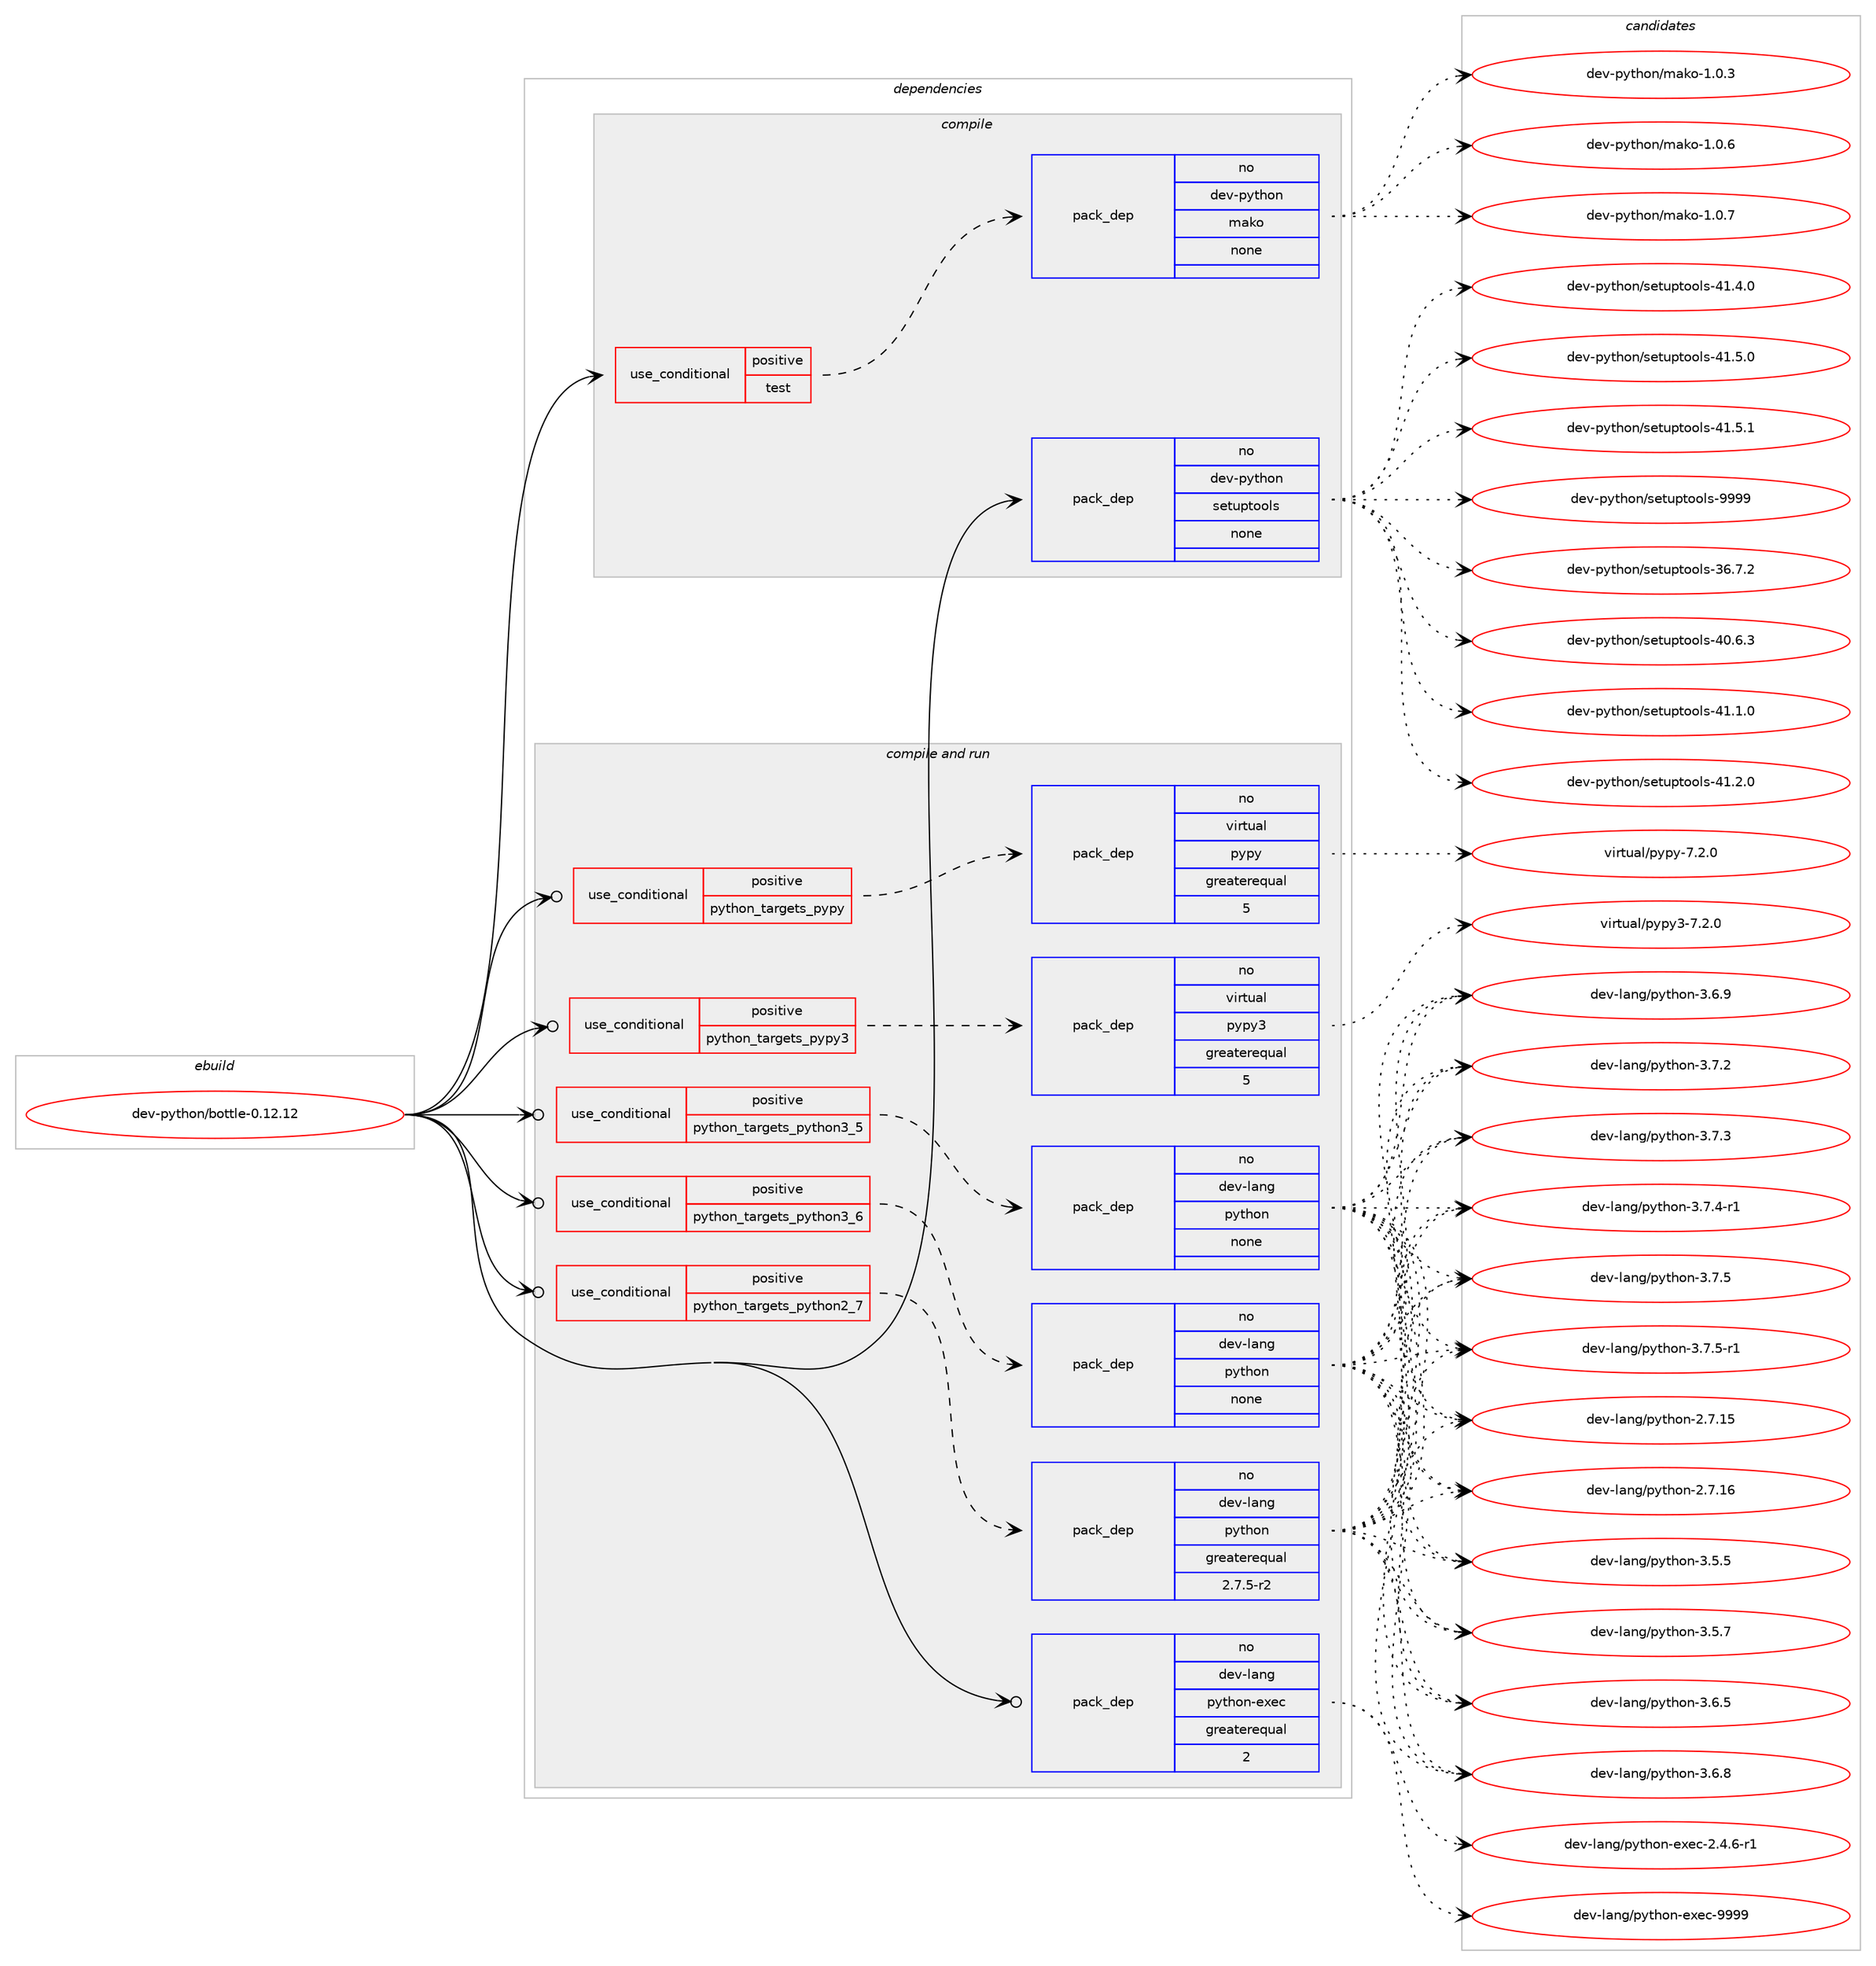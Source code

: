 digraph prolog {

# *************
# Graph options
# *************

newrank=true;
concentrate=true;
compound=true;
graph [rankdir=LR,fontname=Helvetica,fontsize=10,ranksep=1.5];#, ranksep=2.5, nodesep=0.2];
edge  [arrowhead=vee];
node  [fontname=Helvetica,fontsize=10];

# **********
# The ebuild
# **********

subgraph cluster_leftcol {
color=gray;
rank=same;
label=<<i>ebuild</i>>;
id [label="dev-python/bottle-0.12.12", color=red, width=4, href="../dev-python/bottle-0.12.12.svg"];
}

# ****************
# The dependencies
# ****************

subgraph cluster_midcol {
color=gray;
label=<<i>dependencies</i>>;
subgraph cluster_compile {
fillcolor="#eeeeee";
style=filled;
label=<<i>compile</i>>;
subgraph cond137114 {
dependency597590 [label=<<TABLE BORDER="0" CELLBORDER="1" CELLSPACING="0" CELLPADDING="4"><TR><TD ROWSPAN="3" CELLPADDING="10">use_conditional</TD></TR><TR><TD>positive</TD></TR><TR><TD>test</TD></TR></TABLE>>, shape=none, color=red];
subgraph pack448701 {
dependency597591 [label=<<TABLE BORDER="0" CELLBORDER="1" CELLSPACING="0" CELLPADDING="4" WIDTH="220"><TR><TD ROWSPAN="6" CELLPADDING="30">pack_dep</TD></TR><TR><TD WIDTH="110">no</TD></TR><TR><TD>dev-python</TD></TR><TR><TD>mako</TD></TR><TR><TD>none</TD></TR><TR><TD></TD></TR></TABLE>>, shape=none, color=blue];
}
dependency597590:e -> dependency597591:w [weight=20,style="dashed",arrowhead="vee"];
}
id:e -> dependency597590:w [weight=20,style="solid",arrowhead="vee"];
subgraph pack448702 {
dependency597592 [label=<<TABLE BORDER="0" CELLBORDER="1" CELLSPACING="0" CELLPADDING="4" WIDTH="220"><TR><TD ROWSPAN="6" CELLPADDING="30">pack_dep</TD></TR><TR><TD WIDTH="110">no</TD></TR><TR><TD>dev-python</TD></TR><TR><TD>setuptools</TD></TR><TR><TD>none</TD></TR><TR><TD></TD></TR></TABLE>>, shape=none, color=blue];
}
id:e -> dependency597592:w [weight=20,style="solid",arrowhead="vee"];
}
subgraph cluster_compileandrun {
fillcolor="#eeeeee";
style=filled;
label=<<i>compile and run</i>>;
subgraph cond137115 {
dependency597593 [label=<<TABLE BORDER="0" CELLBORDER="1" CELLSPACING="0" CELLPADDING="4"><TR><TD ROWSPAN="3" CELLPADDING="10">use_conditional</TD></TR><TR><TD>positive</TD></TR><TR><TD>python_targets_pypy</TD></TR></TABLE>>, shape=none, color=red];
subgraph pack448703 {
dependency597594 [label=<<TABLE BORDER="0" CELLBORDER="1" CELLSPACING="0" CELLPADDING="4" WIDTH="220"><TR><TD ROWSPAN="6" CELLPADDING="30">pack_dep</TD></TR><TR><TD WIDTH="110">no</TD></TR><TR><TD>virtual</TD></TR><TR><TD>pypy</TD></TR><TR><TD>greaterequal</TD></TR><TR><TD>5</TD></TR></TABLE>>, shape=none, color=blue];
}
dependency597593:e -> dependency597594:w [weight=20,style="dashed",arrowhead="vee"];
}
id:e -> dependency597593:w [weight=20,style="solid",arrowhead="odotvee"];
subgraph cond137116 {
dependency597595 [label=<<TABLE BORDER="0" CELLBORDER="1" CELLSPACING="0" CELLPADDING="4"><TR><TD ROWSPAN="3" CELLPADDING="10">use_conditional</TD></TR><TR><TD>positive</TD></TR><TR><TD>python_targets_pypy3</TD></TR></TABLE>>, shape=none, color=red];
subgraph pack448704 {
dependency597596 [label=<<TABLE BORDER="0" CELLBORDER="1" CELLSPACING="0" CELLPADDING="4" WIDTH="220"><TR><TD ROWSPAN="6" CELLPADDING="30">pack_dep</TD></TR><TR><TD WIDTH="110">no</TD></TR><TR><TD>virtual</TD></TR><TR><TD>pypy3</TD></TR><TR><TD>greaterequal</TD></TR><TR><TD>5</TD></TR></TABLE>>, shape=none, color=blue];
}
dependency597595:e -> dependency597596:w [weight=20,style="dashed",arrowhead="vee"];
}
id:e -> dependency597595:w [weight=20,style="solid",arrowhead="odotvee"];
subgraph cond137117 {
dependency597597 [label=<<TABLE BORDER="0" CELLBORDER="1" CELLSPACING="0" CELLPADDING="4"><TR><TD ROWSPAN="3" CELLPADDING="10">use_conditional</TD></TR><TR><TD>positive</TD></TR><TR><TD>python_targets_python2_7</TD></TR></TABLE>>, shape=none, color=red];
subgraph pack448705 {
dependency597598 [label=<<TABLE BORDER="0" CELLBORDER="1" CELLSPACING="0" CELLPADDING="4" WIDTH="220"><TR><TD ROWSPAN="6" CELLPADDING="30">pack_dep</TD></TR><TR><TD WIDTH="110">no</TD></TR><TR><TD>dev-lang</TD></TR><TR><TD>python</TD></TR><TR><TD>greaterequal</TD></TR><TR><TD>2.7.5-r2</TD></TR></TABLE>>, shape=none, color=blue];
}
dependency597597:e -> dependency597598:w [weight=20,style="dashed",arrowhead="vee"];
}
id:e -> dependency597597:w [weight=20,style="solid",arrowhead="odotvee"];
subgraph cond137118 {
dependency597599 [label=<<TABLE BORDER="0" CELLBORDER="1" CELLSPACING="0" CELLPADDING="4"><TR><TD ROWSPAN="3" CELLPADDING="10">use_conditional</TD></TR><TR><TD>positive</TD></TR><TR><TD>python_targets_python3_5</TD></TR></TABLE>>, shape=none, color=red];
subgraph pack448706 {
dependency597600 [label=<<TABLE BORDER="0" CELLBORDER="1" CELLSPACING="0" CELLPADDING="4" WIDTH="220"><TR><TD ROWSPAN="6" CELLPADDING="30">pack_dep</TD></TR><TR><TD WIDTH="110">no</TD></TR><TR><TD>dev-lang</TD></TR><TR><TD>python</TD></TR><TR><TD>none</TD></TR><TR><TD></TD></TR></TABLE>>, shape=none, color=blue];
}
dependency597599:e -> dependency597600:w [weight=20,style="dashed",arrowhead="vee"];
}
id:e -> dependency597599:w [weight=20,style="solid",arrowhead="odotvee"];
subgraph cond137119 {
dependency597601 [label=<<TABLE BORDER="0" CELLBORDER="1" CELLSPACING="0" CELLPADDING="4"><TR><TD ROWSPAN="3" CELLPADDING="10">use_conditional</TD></TR><TR><TD>positive</TD></TR><TR><TD>python_targets_python3_6</TD></TR></TABLE>>, shape=none, color=red];
subgraph pack448707 {
dependency597602 [label=<<TABLE BORDER="0" CELLBORDER="1" CELLSPACING="0" CELLPADDING="4" WIDTH="220"><TR><TD ROWSPAN="6" CELLPADDING="30">pack_dep</TD></TR><TR><TD WIDTH="110">no</TD></TR><TR><TD>dev-lang</TD></TR><TR><TD>python</TD></TR><TR><TD>none</TD></TR><TR><TD></TD></TR></TABLE>>, shape=none, color=blue];
}
dependency597601:e -> dependency597602:w [weight=20,style="dashed",arrowhead="vee"];
}
id:e -> dependency597601:w [weight=20,style="solid",arrowhead="odotvee"];
subgraph pack448708 {
dependency597603 [label=<<TABLE BORDER="0" CELLBORDER="1" CELLSPACING="0" CELLPADDING="4" WIDTH="220"><TR><TD ROWSPAN="6" CELLPADDING="30">pack_dep</TD></TR><TR><TD WIDTH="110">no</TD></TR><TR><TD>dev-lang</TD></TR><TR><TD>python-exec</TD></TR><TR><TD>greaterequal</TD></TR><TR><TD>2</TD></TR></TABLE>>, shape=none, color=blue];
}
id:e -> dependency597603:w [weight=20,style="solid",arrowhead="odotvee"];
}
subgraph cluster_run {
fillcolor="#eeeeee";
style=filled;
label=<<i>run</i>>;
}
}

# **************
# The candidates
# **************

subgraph cluster_choices {
rank=same;
color=gray;
label=<<i>candidates</i>>;

subgraph choice448701 {
color=black;
nodesep=1;
choice100101118451121211161041111104710997107111454946484651 [label="dev-python/mako-1.0.3", color=red, width=4,href="../dev-python/mako-1.0.3.svg"];
choice100101118451121211161041111104710997107111454946484654 [label="dev-python/mako-1.0.6", color=red, width=4,href="../dev-python/mako-1.0.6.svg"];
choice100101118451121211161041111104710997107111454946484655 [label="dev-python/mako-1.0.7", color=red, width=4,href="../dev-python/mako-1.0.7.svg"];
dependency597591:e -> choice100101118451121211161041111104710997107111454946484651:w [style=dotted,weight="100"];
dependency597591:e -> choice100101118451121211161041111104710997107111454946484654:w [style=dotted,weight="100"];
dependency597591:e -> choice100101118451121211161041111104710997107111454946484655:w [style=dotted,weight="100"];
}
subgraph choice448702 {
color=black;
nodesep=1;
choice100101118451121211161041111104711510111611711211611111110811545515446554650 [label="dev-python/setuptools-36.7.2", color=red, width=4,href="../dev-python/setuptools-36.7.2.svg"];
choice100101118451121211161041111104711510111611711211611111110811545524846544651 [label="dev-python/setuptools-40.6.3", color=red, width=4,href="../dev-python/setuptools-40.6.3.svg"];
choice100101118451121211161041111104711510111611711211611111110811545524946494648 [label="dev-python/setuptools-41.1.0", color=red, width=4,href="../dev-python/setuptools-41.1.0.svg"];
choice100101118451121211161041111104711510111611711211611111110811545524946504648 [label="dev-python/setuptools-41.2.0", color=red, width=4,href="../dev-python/setuptools-41.2.0.svg"];
choice100101118451121211161041111104711510111611711211611111110811545524946524648 [label="dev-python/setuptools-41.4.0", color=red, width=4,href="../dev-python/setuptools-41.4.0.svg"];
choice100101118451121211161041111104711510111611711211611111110811545524946534648 [label="dev-python/setuptools-41.5.0", color=red, width=4,href="../dev-python/setuptools-41.5.0.svg"];
choice100101118451121211161041111104711510111611711211611111110811545524946534649 [label="dev-python/setuptools-41.5.1", color=red, width=4,href="../dev-python/setuptools-41.5.1.svg"];
choice10010111845112121116104111110471151011161171121161111111081154557575757 [label="dev-python/setuptools-9999", color=red, width=4,href="../dev-python/setuptools-9999.svg"];
dependency597592:e -> choice100101118451121211161041111104711510111611711211611111110811545515446554650:w [style=dotted,weight="100"];
dependency597592:e -> choice100101118451121211161041111104711510111611711211611111110811545524846544651:w [style=dotted,weight="100"];
dependency597592:e -> choice100101118451121211161041111104711510111611711211611111110811545524946494648:w [style=dotted,weight="100"];
dependency597592:e -> choice100101118451121211161041111104711510111611711211611111110811545524946504648:w [style=dotted,weight="100"];
dependency597592:e -> choice100101118451121211161041111104711510111611711211611111110811545524946524648:w [style=dotted,weight="100"];
dependency597592:e -> choice100101118451121211161041111104711510111611711211611111110811545524946534648:w [style=dotted,weight="100"];
dependency597592:e -> choice100101118451121211161041111104711510111611711211611111110811545524946534649:w [style=dotted,weight="100"];
dependency597592:e -> choice10010111845112121116104111110471151011161171121161111111081154557575757:w [style=dotted,weight="100"];
}
subgraph choice448703 {
color=black;
nodesep=1;
choice1181051141161179710847112121112121455546504648 [label="virtual/pypy-7.2.0", color=red, width=4,href="../virtual/pypy-7.2.0.svg"];
dependency597594:e -> choice1181051141161179710847112121112121455546504648:w [style=dotted,weight="100"];
}
subgraph choice448704 {
color=black;
nodesep=1;
choice118105114116117971084711212111212151455546504648 [label="virtual/pypy3-7.2.0", color=red, width=4,href="../virtual/pypy3-7.2.0.svg"];
dependency597596:e -> choice118105114116117971084711212111212151455546504648:w [style=dotted,weight="100"];
}
subgraph choice448705 {
color=black;
nodesep=1;
choice10010111845108971101034711212111610411111045504655464953 [label="dev-lang/python-2.7.15", color=red, width=4,href="../dev-lang/python-2.7.15.svg"];
choice10010111845108971101034711212111610411111045504655464954 [label="dev-lang/python-2.7.16", color=red, width=4,href="../dev-lang/python-2.7.16.svg"];
choice100101118451089711010347112121116104111110455146534653 [label="dev-lang/python-3.5.5", color=red, width=4,href="../dev-lang/python-3.5.5.svg"];
choice100101118451089711010347112121116104111110455146534655 [label="dev-lang/python-3.5.7", color=red, width=4,href="../dev-lang/python-3.5.7.svg"];
choice100101118451089711010347112121116104111110455146544653 [label="dev-lang/python-3.6.5", color=red, width=4,href="../dev-lang/python-3.6.5.svg"];
choice100101118451089711010347112121116104111110455146544656 [label="dev-lang/python-3.6.8", color=red, width=4,href="../dev-lang/python-3.6.8.svg"];
choice100101118451089711010347112121116104111110455146544657 [label="dev-lang/python-3.6.9", color=red, width=4,href="../dev-lang/python-3.6.9.svg"];
choice100101118451089711010347112121116104111110455146554650 [label="dev-lang/python-3.7.2", color=red, width=4,href="../dev-lang/python-3.7.2.svg"];
choice100101118451089711010347112121116104111110455146554651 [label="dev-lang/python-3.7.3", color=red, width=4,href="../dev-lang/python-3.7.3.svg"];
choice1001011184510897110103471121211161041111104551465546524511449 [label="dev-lang/python-3.7.4-r1", color=red, width=4,href="../dev-lang/python-3.7.4-r1.svg"];
choice100101118451089711010347112121116104111110455146554653 [label="dev-lang/python-3.7.5", color=red, width=4,href="../dev-lang/python-3.7.5.svg"];
choice1001011184510897110103471121211161041111104551465546534511449 [label="dev-lang/python-3.7.5-r1", color=red, width=4,href="../dev-lang/python-3.7.5-r1.svg"];
dependency597598:e -> choice10010111845108971101034711212111610411111045504655464953:w [style=dotted,weight="100"];
dependency597598:e -> choice10010111845108971101034711212111610411111045504655464954:w [style=dotted,weight="100"];
dependency597598:e -> choice100101118451089711010347112121116104111110455146534653:w [style=dotted,weight="100"];
dependency597598:e -> choice100101118451089711010347112121116104111110455146534655:w [style=dotted,weight="100"];
dependency597598:e -> choice100101118451089711010347112121116104111110455146544653:w [style=dotted,weight="100"];
dependency597598:e -> choice100101118451089711010347112121116104111110455146544656:w [style=dotted,weight="100"];
dependency597598:e -> choice100101118451089711010347112121116104111110455146544657:w [style=dotted,weight="100"];
dependency597598:e -> choice100101118451089711010347112121116104111110455146554650:w [style=dotted,weight="100"];
dependency597598:e -> choice100101118451089711010347112121116104111110455146554651:w [style=dotted,weight="100"];
dependency597598:e -> choice1001011184510897110103471121211161041111104551465546524511449:w [style=dotted,weight="100"];
dependency597598:e -> choice100101118451089711010347112121116104111110455146554653:w [style=dotted,weight="100"];
dependency597598:e -> choice1001011184510897110103471121211161041111104551465546534511449:w [style=dotted,weight="100"];
}
subgraph choice448706 {
color=black;
nodesep=1;
choice10010111845108971101034711212111610411111045504655464953 [label="dev-lang/python-2.7.15", color=red, width=4,href="../dev-lang/python-2.7.15.svg"];
choice10010111845108971101034711212111610411111045504655464954 [label="dev-lang/python-2.7.16", color=red, width=4,href="../dev-lang/python-2.7.16.svg"];
choice100101118451089711010347112121116104111110455146534653 [label="dev-lang/python-3.5.5", color=red, width=4,href="../dev-lang/python-3.5.5.svg"];
choice100101118451089711010347112121116104111110455146534655 [label="dev-lang/python-3.5.7", color=red, width=4,href="../dev-lang/python-3.5.7.svg"];
choice100101118451089711010347112121116104111110455146544653 [label="dev-lang/python-3.6.5", color=red, width=4,href="../dev-lang/python-3.6.5.svg"];
choice100101118451089711010347112121116104111110455146544656 [label="dev-lang/python-3.6.8", color=red, width=4,href="../dev-lang/python-3.6.8.svg"];
choice100101118451089711010347112121116104111110455146544657 [label="dev-lang/python-3.6.9", color=red, width=4,href="../dev-lang/python-3.6.9.svg"];
choice100101118451089711010347112121116104111110455146554650 [label="dev-lang/python-3.7.2", color=red, width=4,href="../dev-lang/python-3.7.2.svg"];
choice100101118451089711010347112121116104111110455146554651 [label="dev-lang/python-3.7.3", color=red, width=4,href="../dev-lang/python-3.7.3.svg"];
choice1001011184510897110103471121211161041111104551465546524511449 [label="dev-lang/python-3.7.4-r1", color=red, width=4,href="../dev-lang/python-3.7.4-r1.svg"];
choice100101118451089711010347112121116104111110455146554653 [label="dev-lang/python-3.7.5", color=red, width=4,href="../dev-lang/python-3.7.5.svg"];
choice1001011184510897110103471121211161041111104551465546534511449 [label="dev-lang/python-3.7.5-r1", color=red, width=4,href="../dev-lang/python-3.7.5-r1.svg"];
dependency597600:e -> choice10010111845108971101034711212111610411111045504655464953:w [style=dotted,weight="100"];
dependency597600:e -> choice10010111845108971101034711212111610411111045504655464954:w [style=dotted,weight="100"];
dependency597600:e -> choice100101118451089711010347112121116104111110455146534653:w [style=dotted,weight="100"];
dependency597600:e -> choice100101118451089711010347112121116104111110455146534655:w [style=dotted,weight="100"];
dependency597600:e -> choice100101118451089711010347112121116104111110455146544653:w [style=dotted,weight="100"];
dependency597600:e -> choice100101118451089711010347112121116104111110455146544656:w [style=dotted,weight="100"];
dependency597600:e -> choice100101118451089711010347112121116104111110455146544657:w [style=dotted,weight="100"];
dependency597600:e -> choice100101118451089711010347112121116104111110455146554650:w [style=dotted,weight="100"];
dependency597600:e -> choice100101118451089711010347112121116104111110455146554651:w [style=dotted,weight="100"];
dependency597600:e -> choice1001011184510897110103471121211161041111104551465546524511449:w [style=dotted,weight="100"];
dependency597600:e -> choice100101118451089711010347112121116104111110455146554653:w [style=dotted,weight="100"];
dependency597600:e -> choice1001011184510897110103471121211161041111104551465546534511449:w [style=dotted,weight="100"];
}
subgraph choice448707 {
color=black;
nodesep=1;
choice10010111845108971101034711212111610411111045504655464953 [label="dev-lang/python-2.7.15", color=red, width=4,href="../dev-lang/python-2.7.15.svg"];
choice10010111845108971101034711212111610411111045504655464954 [label="dev-lang/python-2.7.16", color=red, width=4,href="../dev-lang/python-2.7.16.svg"];
choice100101118451089711010347112121116104111110455146534653 [label="dev-lang/python-3.5.5", color=red, width=4,href="../dev-lang/python-3.5.5.svg"];
choice100101118451089711010347112121116104111110455146534655 [label="dev-lang/python-3.5.7", color=red, width=4,href="../dev-lang/python-3.5.7.svg"];
choice100101118451089711010347112121116104111110455146544653 [label="dev-lang/python-3.6.5", color=red, width=4,href="../dev-lang/python-3.6.5.svg"];
choice100101118451089711010347112121116104111110455146544656 [label="dev-lang/python-3.6.8", color=red, width=4,href="../dev-lang/python-3.6.8.svg"];
choice100101118451089711010347112121116104111110455146544657 [label="dev-lang/python-3.6.9", color=red, width=4,href="../dev-lang/python-3.6.9.svg"];
choice100101118451089711010347112121116104111110455146554650 [label="dev-lang/python-3.7.2", color=red, width=4,href="../dev-lang/python-3.7.2.svg"];
choice100101118451089711010347112121116104111110455146554651 [label="dev-lang/python-3.7.3", color=red, width=4,href="../dev-lang/python-3.7.3.svg"];
choice1001011184510897110103471121211161041111104551465546524511449 [label="dev-lang/python-3.7.4-r1", color=red, width=4,href="../dev-lang/python-3.7.4-r1.svg"];
choice100101118451089711010347112121116104111110455146554653 [label="dev-lang/python-3.7.5", color=red, width=4,href="../dev-lang/python-3.7.5.svg"];
choice1001011184510897110103471121211161041111104551465546534511449 [label="dev-lang/python-3.7.5-r1", color=red, width=4,href="../dev-lang/python-3.7.5-r1.svg"];
dependency597602:e -> choice10010111845108971101034711212111610411111045504655464953:w [style=dotted,weight="100"];
dependency597602:e -> choice10010111845108971101034711212111610411111045504655464954:w [style=dotted,weight="100"];
dependency597602:e -> choice100101118451089711010347112121116104111110455146534653:w [style=dotted,weight="100"];
dependency597602:e -> choice100101118451089711010347112121116104111110455146534655:w [style=dotted,weight="100"];
dependency597602:e -> choice100101118451089711010347112121116104111110455146544653:w [style=dotted,weight="100"];
dependency597602:e -> choice100101118451089711010347112121116104111110455146544656:w [style=dotted,weight="100"];
dependency597602:e -> choice100101118451089711010347112121116104111110455146544657:w [style=dotted,weight="100"];
dependency597602:e -> choice100101118451089711010347112121116104111110455146554650:w [style=dotted,weight="100"];
dependency597602:e -> choice100101118451089711010347112121116104111110455146554651:w [style=dotted,weight="100"];
dependency597602:e -> choice1001011184510897110103471121211161041111104551465546524511449:w [style=dotted,weight="100"];
dependency597602:e -> choice100101118451089711010347112121116104111110455146554653:w [style=dotted,weight="100"];
dependency597602:e -> choice1001011184510897110103471121211161041111104551465546534511449:w [style=dotted,weight="100"];
}
subgraph choice448708 {
color=black;
nodesep=1;
choice10010111845108971101034711212111610411111045101120101994550465246544511449 [label="dev-lang/python-exec-2.4.6-r1", color=red, width=4,href="../dev-lang/python-exec-2.4.6-r1.svg"];
choice10010111845108971101034711212111610411111045101120101994557575757 [label="dev-lang/python-exec-9999", color=red, width=4,href="../dev-lang/python-exec-9999.svg"];
dependency597603:e -> choice10010111845108971101034711212111610411111045101120101994550465246544511449:w [style=dotted,weight="100"];
dependency597603:e -> choice10010111845108971101034711212111610411111045101120101994557575757:w [style=dotted,weight="100"];
}
}

}
